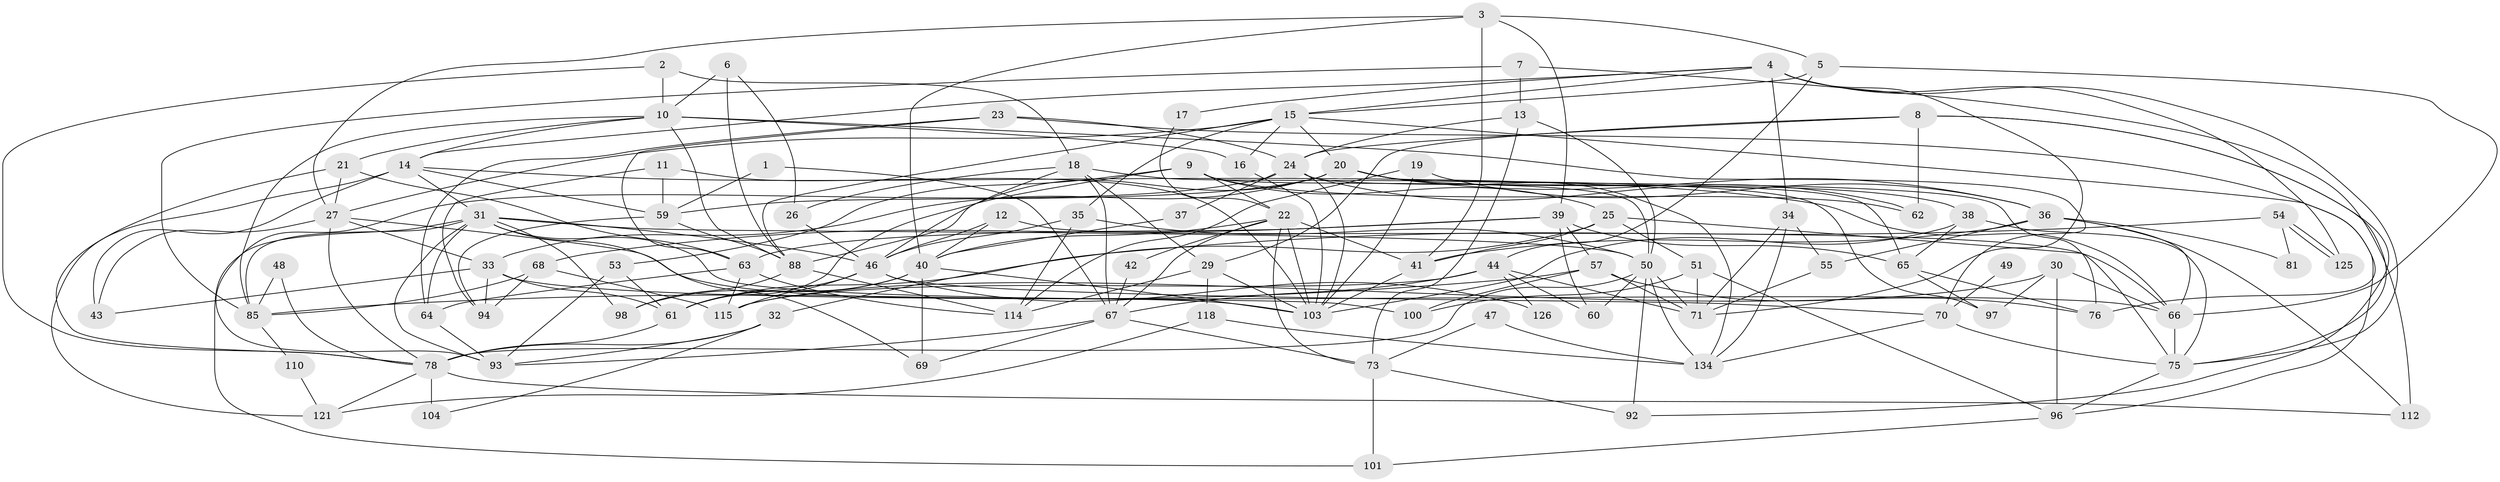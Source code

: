 // original degree distribution, {2: 0.1323529411764706, 3: 0.27941176470588236, 5: 0.19852941176470587, 6: 0.125, 4: 0.23529411764705882, 7: 0.022058823529411766, 8: 0.007352941176470588}
// Generated by graph-tools (version 1.1) at 2025/11/02/27/25 16:11:22]
// undirected, 92 vertices, 220 edges
graph export_dot {
graph [start="1"]
  node [color=gray90,style=filled];
  1;
  2;
  3;
  4 [super="+89"];
  5 [super="+74"];
  6;
  7;
  8;
  9 [super="+28"];
  10 [super="+133"];
  11;
  12;
  13;
  14 [super="+119"];
  15 [super="+45"];
  16;
  17;
  18;
  19 [super="+84"];
  20 [super="+80"];
  21 [super="+129"];
  22 [super="+132"];
  23;
  24 [super="+52"];
  25 [super="+82"];
  26 [super="+113"];
  27 [super="+56"];
  29 [super="+77"];
  30 [super="+124"];
  31 [super="+106"];
  32;
  33 [super="+86"];
  34;
  35 [super="+83"];
  36 [super="+58"];
  37;
  38;
  39 [super="+108"];
  40 [super="+102"];
  41 [super="+95"];
  42;
  43;
  44;
  46 [super="+111"];
  47;
  48;
  49;
  50 [super="+116"];
  51;
  53;
  54;
  55;
  57;
  59 [super="+123"];
  60;
  61 [super="+72"];
  62;
  63 [super="+128"];
  64 [super="+136"];
  65 [super="+109"];
  66 [super="+99"];
  67 [super="+131"];
  68 [super="+79"];
  69;
  70 [super="+105"];
  71 [super="+90"];
  73 [super="+127"];
  75 [super="+87"];
  76;
  78 [super="+122"];
  81;
  85 [super="+135"];
  88 [super="+91"];
  92;
  93 [super="+117"];
  94;
  96 [super="+120"];
  97;
  98;
  100 [super="+107"];
  101;
  103 [super="+130"];
  104;
  110;
  112;
  114;
  115;
  118;
  121;
  125;
  126;
  134;
  1 -- 59;
  1 -- 67;
  2 -- 18;
  2 -- 78;
  2 -- 10;
  3 -- 5;
  3 -- 39;
  3 -- 40;
  3 -- 41;
  3 -- 27;
  4 -- 34;
  4 -- 17;
  4 -- 71;
  4 -- 125;
  4 -- 15;
  4 -- 75;
  4 -- 14;
  5 -- 15;
  5 -- 66 [weight=2];
  5 -- 44;
  6 -- 10;
  6 -- 88;
  6 -- 26;
  7 -- 85;
  7 -- 13;
  7 -- 112;
  8 -- 75;
  8 -- 24;
  8 -- 62;
  8 -- 92;
  8 -- 29;
  9 -- 61;
  9 -- 50;
  9 -- 53;
  9 -- 22;
  9 -- 62;
  9 -- 25;
  10 -- 70;
  10 -- 21;
  10 -- 16;
  10 -- 88;
  10 -- 85;
  10 -- 14;
  11 -- 94;
  11 -- 59;
  11 -- 103;
  12 -- 46;
  12 -- 40;
  12 -- 66;
  13 -- 50;
  13 -- 24;
  13 -- 73;
  14 -- 43;
  14 -- 59;
  14 -- 31;
  14 -- 66;
  14 -- 121;
  15 -- 76;
  15 -- 16;
  15 -- 20;
  15 -- 88;
  15 -- 35;
  15 -- 27;
  16 -- 103;
  17 -- 22;
  18 -- 97;
  18 -- 26;
  18 -- 46;
  18 -- 67;
  18 -- 29;
  19 -- 103;
  19 -- 114;
  19 -- 36;
  20 -- 59;
  20 -- 33;
  20 -- 36;
  20 -- 38;
  20 -- 134;
  20 -- 88;
  20 -- 76;
  21 -- 27;
  21 -- 78;
  21 -- 63;
  22 -- 103;
  22 -- 40;
  22 -- 42;
  22 -- 41;
  22 -- 73;
  22 -- 67;
  23 -- 24;
  23 -- 63;
  23 -- 64;
  23 -- 96;
  24 -- 103;
  24 -- 93;
  24 -- 65;
  24 -- 37;
  24 -- 62;
  25 -- 51 [weight=2];
  25 -- 41;
  25 -- 32;
  25 -- 75;
  26 -- 46;
  27 -- 43;
  27 -- 78;
  27 -- 103;
  27 -- 33;
  29 -- 114;
  29 -- 118;
  29 -- 103;
  30 -- 96;
  30 -- 115;
  30 -- 97;
  30 -- 66;
  31 -- 93;
  31 -- 98;
  31 -- 46;
  31 -- 100;
  31 -- 64;
  31 -- 101;
  31 -- 69;
  31 -- 85;
  31 -- 50;
  32 -- 93;
  32 -- 104;
  32 -- 78;
  33 -- 43;
  33 -- 94;
  33 -- 66;
  33 -- 61 [weight=2];
  34 -- 134;
  34 -- 55;
  34 -- 71;
  35 -- 50;
  35 -- 114;
  35 -- 46;
  36 -- 81;
  36 -- 66;
  36 -- 41;
  36 -- 112;
  36 -- 55;
  37 -- 40;
  38 -- 103;
  38 -- 65;
  38 -- 75;
  39 -- 57;
  39 -- 60;
  39 -- 63;
  39 -- 65;
  39 -- 68;
  40 -- 103;
  40 -- 61 [weight=2];
  40 -- 69;
  40 -- 98;
  41 -- 103;
  42 -- 67;
  44 -- 60;
  44 -- 67;
  44 -- 115;
  44 -- 126;
  44 -- 71;
  46 -- 115;
  46 -- 126;
  46 -- 61;
  46 -- 70;
  47 -- 134;
  47 -- 73;
  48 -- 85;
  48 -- 78;
  49 -- 70 [weight=2];
  50 -- 134;
  50 -- 60;
  50 -- 78;
  50 -- 92;
  50 -- 71;
  51 -- 100;
  51 -- 71;
  51 -- 96;
  53 -- 61;
  53 -- 93;
  54 -- 125;
  54 -- 125;
  54 -- 81;
  54 -- 61;
  55 -- 71;
  57 -- 76;
  57 -- 100 [weight=2];
  57 -- 71;
  57 -- 85;
  59 -- 88 [weight=2];
  59 -- 94;
  61 -- 78;
  63 -- 115;
  63 -- 114;
  63 -- 64;
  64 -- 93;
  65 -- 97;
  65 -- 76;
  66 -- 75;
  67 -- 73;
  67 -- 69;
  67 -- 93;
  68 -- 115;
  68 -- 85;
  68 -- 94;
  70 -- 134;
  70 -- 75;
  73 -- 92;
  73 -- 101;
  75 -- 96;
  78 -- 112;
  78 -- 104;
  78 -- 121;
  85 -- 110;
  88 -- 114;
  88 -- 98;
  96 -- 101;
  110 -- 121;
  118 -- 121;
  118 -- 134;
}
